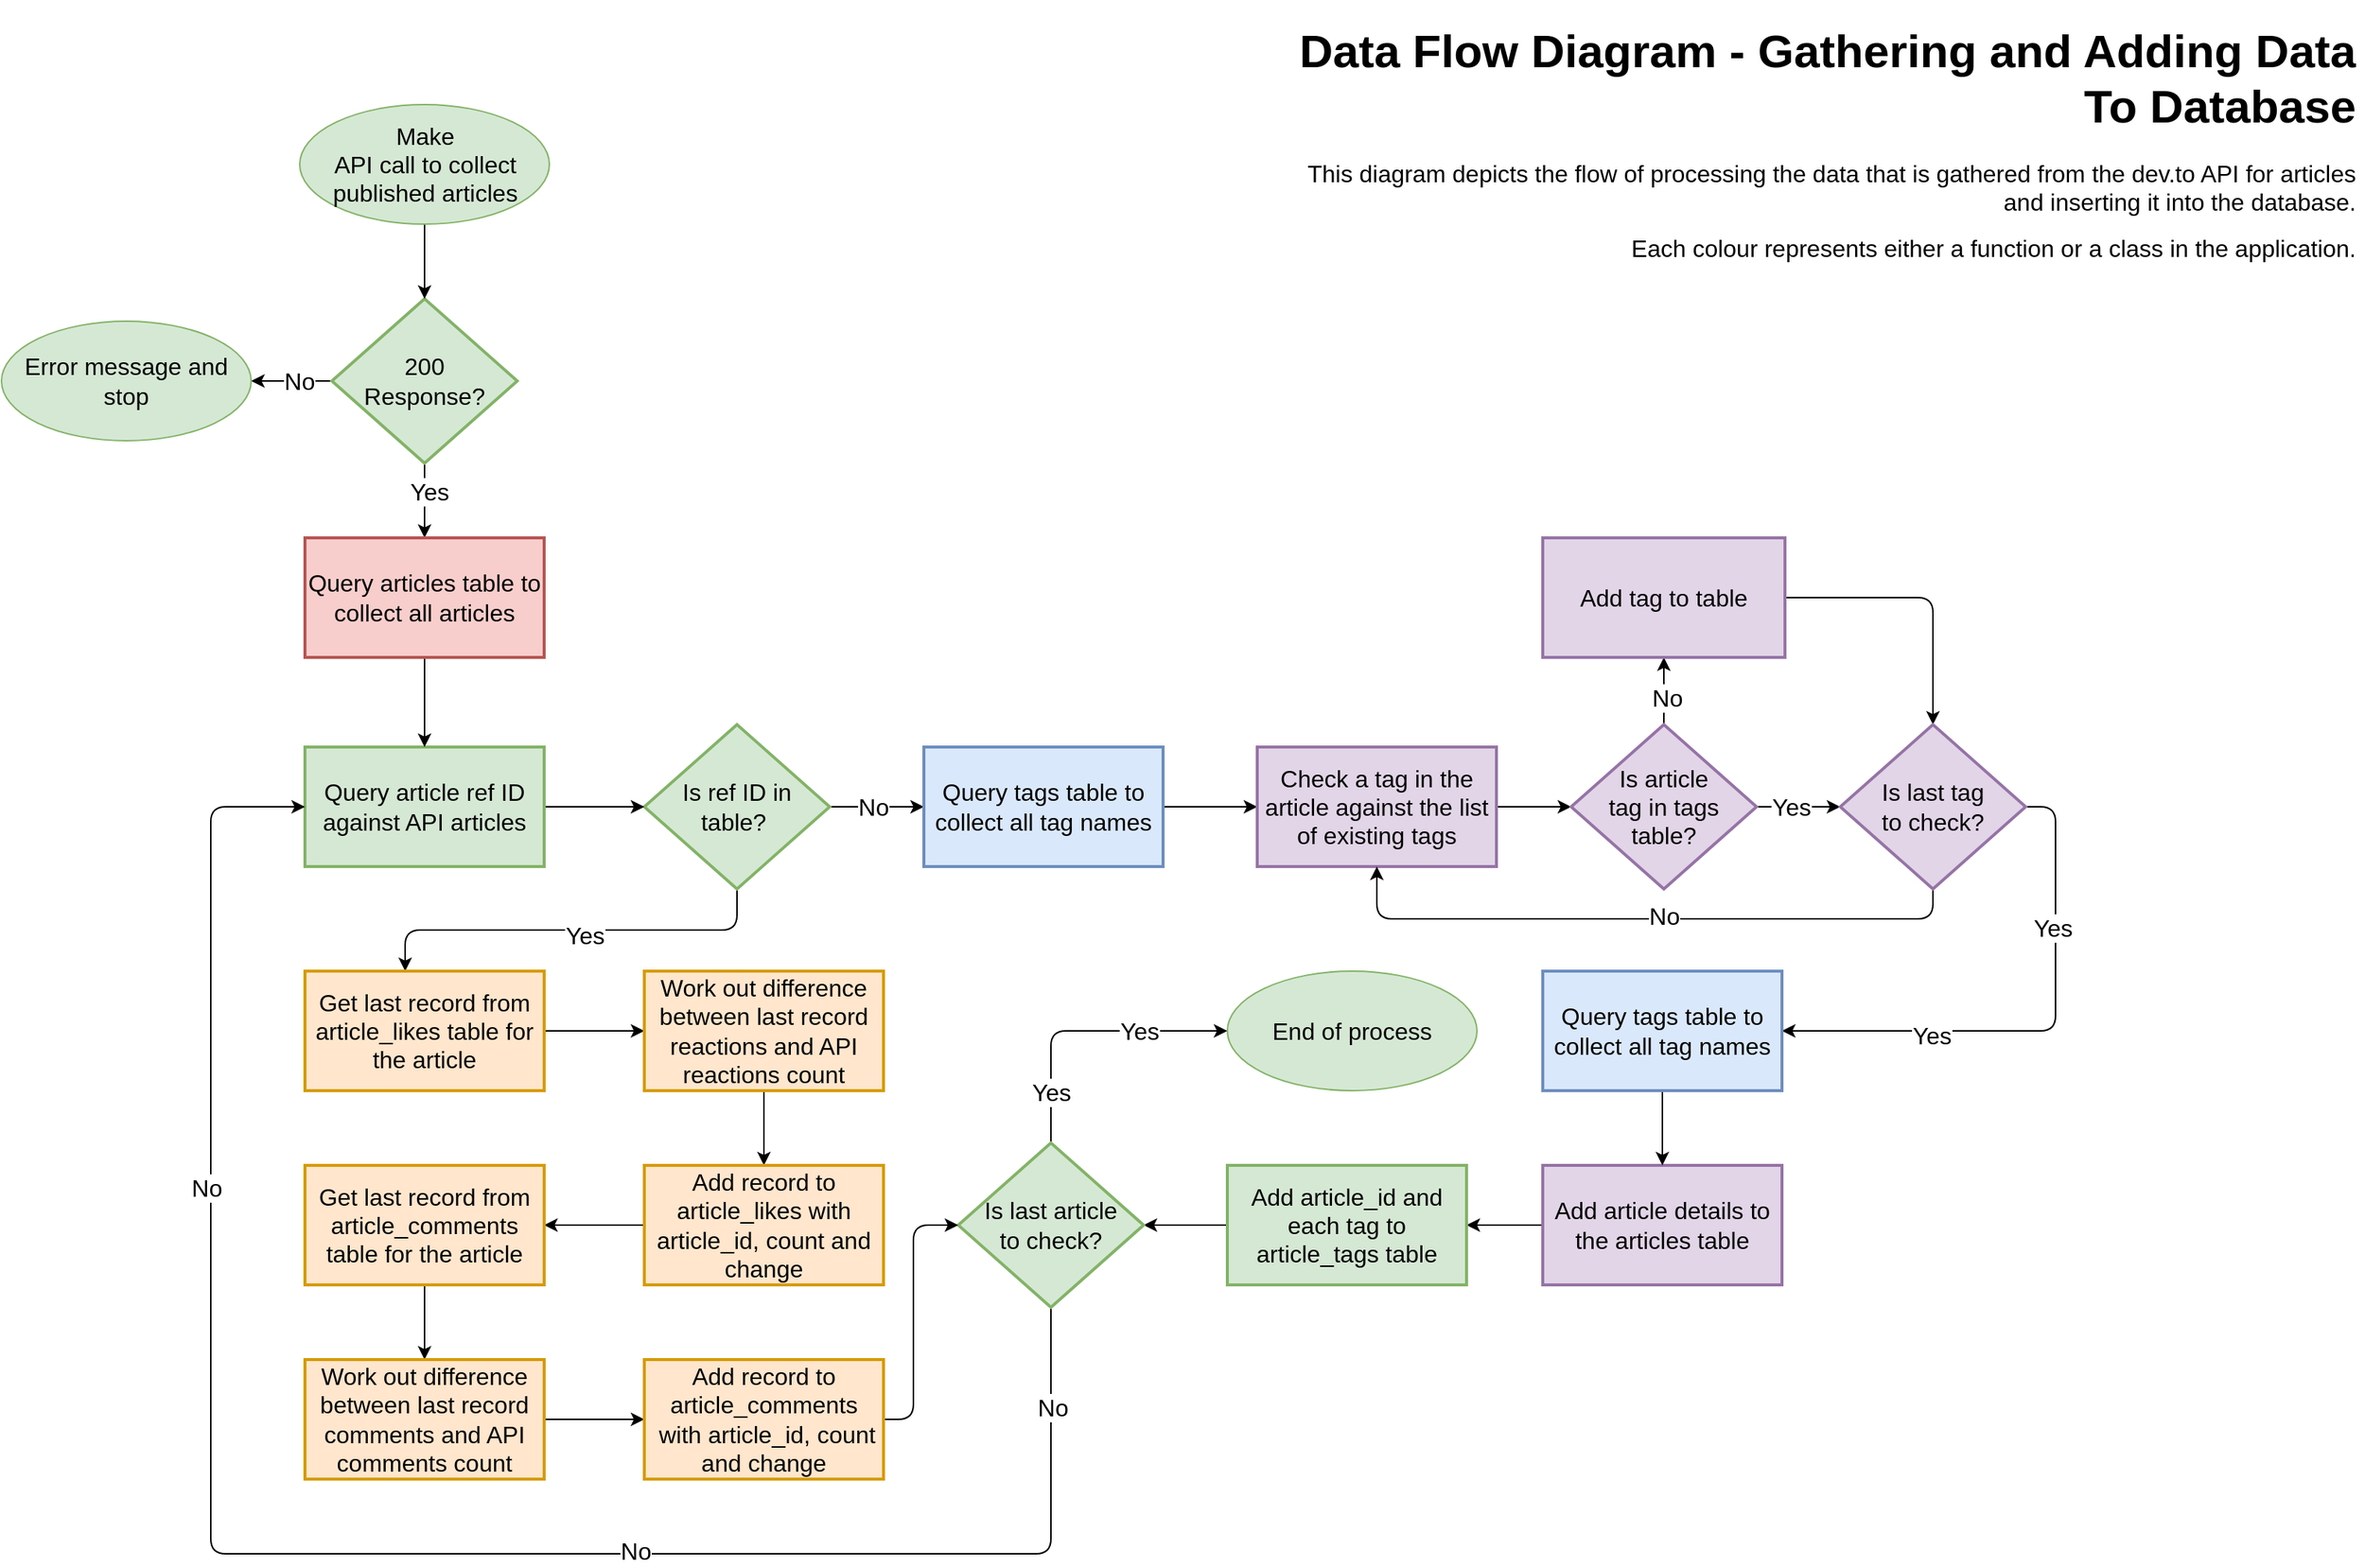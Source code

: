 <mxfile>
    <diagram name="Page-1" id="tyPmelYILmHCZgquHCRe">
        <mxGraphModel dx="3008" dy="1088" grid="1" gridSize="10" guides="1" tooltips="1" connect="1" arrows="1" fold="1" page="1" pageScale="1" pageWidth="1654" pageHeight="1169" math="0" shadow="0">
            <root>
                <mxCell id="0"/>
                <mxCell id="1" parent="0"/>
                <mxCell id="qKAgkgesWeWLvzqZyhlg-28" value="" style="edgeStyle=orthogonalEdgeStyle;rounded=0;orthogonalLoop=1;jettySize=auto;html=1;fontSize=16;" parent="1" source="qKAgkgesWeWLvzqZyhlg-4" target="qKAgkgesWeWLvzqZyhlg-23" edge="1">
                    <mxGeometry relative="1" as="geometry"/>
                </mxCell>
                <mxCell id="qKAgkgesWeWLvzqZyhlg-29" value="Yes" style="edgeLabel;html=1;align=center;verticalAlign=middle;resizable=0;points=[];fontSize=16;rounded=0;" parent="qKAgkgesWeWLvzqZyhlg-28" vertex="1" connectable="0">
                    <mxGeometry x="-0.08" y="3" relative="1" as="geometry">
                        <mxPoint y="-4" as="offset"/>
                    </mxGeometry>
                </mxCell>
                <mxCell id="qKAgkgesWeWLvzqZyhlg-117" value="" style="edgeStyle=orthogonalEdgeStyle;orthogonalLoop=1;jettySize=auto;html=1;fontSize=16;" parent="1" source="qKAgkgesWeWLvzqZyhlg-4" target="qKAgkgesWeWLvzqZyhlg-115" edge="1">
                    <mxGeometry relative="1" as="geometry"/>
                </mxCell>
                <mxCell id="qKAgkgesWeWLvzqZyhlg-118" value="No" style="edgeLabel;html=1;align=center;verticalAlign=middle;resizable=0;points=[];fontSize=16;" parent="qKAgkgesWeWLvzqZyhlg-117" vertex="1" connectable="0">
                    <mxGeometry x="0.037" relative="1" as="geometry">
                        <mxPoint x="6" as="offset"/>
                    </mxGeometry>
                </mxCell>
                <mxCell id="qKAgkgesWeWLvzqZyhlg-4" value="200 &lt;br&gt;Response?" style="rhombus;whiteSpace=wrap;html=1;strokeColor=#82b366;strokeWidth=2;fontSize=16;rounded=0;fillColor=#d5e8d4;" parent="1" vertex="1">
                    <mxGeometry x="261" y="230" width="124" height="110" as="geometry"/>
                </mxCell>
                <mxCell id="qKAgkgesWeWLvzqZyhlg-37" value="" style="edgeStyle=orthogonalEdgeStyle;orthogonalLoop=1;jettySize=auto;html=1;fontSize=16;" parent="1" source="qKAgkgesWeWLvzqZyhlg-13" target="qKAgkgesWeWLvzqZyhlg-36" edge="1">
                    <mxGeometry relative="1" as="geometry"/>
                </mxCell>
                <mxCell id="qKAgkgesWeWLvzqZyhlg-38" value="No" style="edgeLabel;html=1;align=center;verticalAlign=middle;resizable=0;points=[];fontSize=16;" parent="qKAgkgesWeWLvzqZyhlg-37" vertex="1" connectable="0">
                    <mxGeometry x="-0.175" relative="1" as="geometry">
                        <mxPoint x="3" as="offset"/>
                    </mxGeometry>
                </mxCell>
                <mxCell id="qKAgkgesWeWLvzqZyhlg-86" style="edgeStyle=orthogonalEdgeStyle;orthogonalLoop=1;jettySize=auto;html=1;exitX=0.5;exitY=1;exitDx=0;exitDy=0;entryX=0.419;entryY=0;entryDx=0;entryDy=0;entryPerimeter=0;fontSize=16;" parent="1" source="qKAgkgesWeWLvzqZyhlg-13" target="qKAgkgesWeWLvzqZyhlg-85" edge="1">
                    <mxGeometry relative="1" as="geometry"/>
                </mxCell>
                <mxCell id="qKAgkgesWeWLvzqZyhlg-126" value="Yes" style="edgeLabel;html=1;align=center;verticalAlign=middle;resizable=0;points=[];fontSize=16;" parent="qKAgkgesWeWLvzqZyhlg-86" vertex="1" connectable="0">
                    <mxGeometry x="-0.274" relative="1" as="geometry">
                        <mxPoint x="-29" y="3" as="offset"/>
                    </mxGeometry>
                </mxCell>
                <mxCell id="qKAgkgesWeWLvzqZyhlg-13" value="Is ref ID in table?&amp;nbsp;" style="rhombus;whiteSpace=wrap;html=1;strokeColor=#82b366;strokeWidth=2;fontSize=16;rounded=0;fillColor=#d5e8d4;" parent="1" vertex="1">
                    <mxGeometry x="470" y="515" width="124" height="110" as="geometry"/>
                </mxCell>
                <mxCell id="qKAgkgesWeWLvzqZyhlg-31" value="" style="edgeStyle=orthogonalEdgeStyle;rounded=0;orthogonalLoop=1;jettySize=auto;html=1;fontSize=16;" parent="1" source="qKAgkgesWeWLvzqZyhlg-22" target="qKAgkgesWeWLvzqZyhlg-13" edge="1">
                    <mxGeometry relative="1" as="geometry"/>
                </mxCell>
                <mxCell id="qKAgkgesWeWLvzqZyhlg-22" value="Query article ref ID against API articles" style="rounded=0;whiteSpace=wrap;html=1;strokeColor=#82b366;strokeWidth=2;fontSize=16;fillColor=#d5e8d4;" parent="1" vertex="1">
                    <mxGeometry x="243" y="530" width="160" height="80" as="geometry"/>
                </mxCell>
                <mxCell id="qKAgkgesWeWLvzqZyhlg-30" value="" style="edgeStyle=orthogonalEdgeStyle;rounded=0;orthogonalLoop=1;jettySize=auto;html=1;fontSize=16;" parent="1" source="qKAgkgesWeWLvzqZyhlg-23" target="qKAgkgesWeWLvzqZyhlg-22" edge="1">
                    <mxGeometry relative="1" as="geometry"/>
                </mxCell>
                <mxCell id="qKAgkgesWeWLvzqZyhlg-23" value="Query articles table to collect all articles" style="rounded=0;whiteSpace=wrap;html=1;strokeColor=#b85450;strokeWidth=2;fontSize=16;fillColor=#f8cecc;" parent="1" vertex="1">
                    <mxGeometry x="243" y="390" width="160" height="80" as="geometry"/>
                </mxCell>
                <mxCell id="qKAgkgesWeWLvzqZyhlg-40" value="" style="edgeStyle=orthogonalEdgeStyle;orthogonalLoop=1;jettySize=auto;html=1;fontSize=16;" parent="1" source="qKAgkgesWeWLvzqZyhlg-36" target="qKAgkgesWeWLvzqZyhlg-39" edge="1">
                    <mxGeometry relative="1" as="geometry"/>
                </mxCell>
                <mxCell id="qKAgkgesWeWLvzqZyhlg-36" value="Query tags table to collect all tag names" style="rounded=0;whiteSpace=wrap;html=1;strokeColor=#6c8ebf;strokeWidth=2;fontSize=16;fillColor=#dae8fc;" parent="1" vertex="1">
                    <mxGeometry x="657" y="530" width="160" height="80" as="geometry"/>
                </mxCell>
                <mxCell id="qKAgkgesWeWLvzqZyhlg-77" value="" style="edgeStyle=orthogonalEdgeStyle;orthogonalLoop=1;jettySize=auto;html=1;fontSize=16;" parent="1" source="qKAgkgesWeWLvzqZyhlg-39" target="qKAgkgesWeWLvzqZyhlg-41" edge="1">
                    <mxGeometry relative="1" as="geometry"/>
                </mxCell>
                <mxCell id="qKAgkgesWeWLvzqZyhlg-39" value="Check a tag in the article against the list of existing tags" style="rounded=0;whiteSpace=wrap;html=1;strokeColor=#9673a6;strokeWidth=2;fontSize=16;fillColor=#e1d5e7;" parent="1" vertex="1">
                    <mxGeometry x="880" y="530" width="160" height="80" as="geometry"/>
                </mxCell>
                <mxCell id="qKAgkgesWeWLvzqZyhlg-82" value="" style="edgeStyle=orthogonalEdgeStyle;orthogonalLoop=1;jettySize=auto;html=1;fontSize=16;" parent="1" source="qKAgkgesWeWLvzqZyhlg-41" target="qKAgkgesWeWLvzqZyhlg-48" edge="1">
                    <mxGeometry relative="1" as="geometry"/>
                </mxCell>
                <mxCell id="qKAgkgesWeWLvzqZyhlg-83" value="Yes" style="edgeLabel;html=1;align=center;verticalAlign=middle;resizable=0;points=[];fontSize=16;" parent="qKAgkgesWeWLvzqZyhlg-82" vertex="1" connectable="0">
                    <mxGeometry x="-0.321" relative="1" as="geometry">
                        <mxPoint x="4" as="offset"/>
                    </mxGeometry>
                </mxCell>
                <mxCell id="4" value="" style="edgeStyle=none;html=1;fontSize=16;" edge="1" parent="1" source="qKAgkgesWeWLvzqZyhlg-41" target="qKAgkgesWeWLvzqZyhlg-43">
                    <mxGeometry relative="1" as="geometry"/>
                </mxCell>
                <mxCell id="5" value="No" style="edgeLabel;html=1;align=center;verticalAlign=middle;resizable=0;points=[];fontSize=16;" vertex="1" connectable="0" parent="4">
                    <mxGeometry x="-0.239" y="-2" relative="1" as="geometry">
                        <mxPoint y="-1" as="offset"/>
                    </mxGeometry>
                </mxCell>
                <mxCell id="qKAgkgesWeWLvzqZyhlg-41" value="Is article &lt;br&gt;tag in tags &lt;br&gt;table?" style="rhombus;whiteSpace=wrap;html=1;strokeColor=#9673a6;strokeWidth=2;fontSize=16;rounded=0;fillColor=#e1d5e7;" parent="1" vertex="1">
                    <mxGeometry x="1090" y="515" width="124" height="110" as="geometry"/>
                </mxCell>
                <mxCell id="qKAgkgesWeWLvzqZyhlg-76" value="" style="edgeStyle=orthogonalEdgeStyle;orthogonalLoop=1;jettySize=auto;html=1;fontSize=16;" parent="1" source="qKAgkgesWeWLvzqZyhlg-43" target="qKAgkgesWeWLvzqZyhlg-48" edge="1">
                    <mxGeometry relative="1" as="geometry"/>
                </mxCell>
                <mxCell id="qKAgkgesWeWLvzqZyhlg-43" value="Add tag to table" style="rounded=0;whiteSpace=wrap;html=1;strokeColor=#9673a6;strokeWidth=2;fontSize=16;fillColor=#e1d5e7;" parent="1" vertex="1">
                    <mxGeometry x="1071" y="390" width="162" height="80" as="geometry"/>
                </mxCell>
                <mxCell id="qKAgkgesWeWLvzqZyhlg-78" style="edgeStyle=orthogonalEdgeStyle;orthogonalLoop=1;jettySize=auto;html=1;exitX=0.5;exitY=1;exitDx=0;exitDy=0;entryX=0.5;entryY=1;entryDx=0;entryDy=0;fontSize=16;" parent="1" source="qKAgkgesWeWLvzqZyhlg-48" target="qKAgkgesWeWLvzqZyhlg-39" edge="1">
                    <mxGeometry relative="1" as="geometry"/>
                </mxCell>
                <mxCell id="qKAgkgesWeWLvzqZyhlg-84" value="No" style="edgeLabel;html=1;align=center;verticalAlign=middle;resizable=0;points=[];fontSize=16;" parent="qKAgkgesWeWLvzqZyhlg-78" vertex="1" connectable="0">
                    <mxGeometry x="-0.166" y="-2" relative="1" as="geometry">
                        <mxPoint x="-22" as="offset"/>
                    </mxGeometry>
                </mxCell>
                <mxCell id="qKAgkgesWeWLvzqZyhlg-127" style="edgeStyle=orthogonalEdgeStyle;orthogonalLoop=1;jettySize=auto;html=1;exitX=1;exitY=0.5;exitDx=0;exitDy=0;entryX=1;entryY=0.5;entryDx=0;entryDy=0;fontSize=16;" parent="1" source="qKAgkgesWeWLvzqZyhlg-48" target="qKAgkgesWeWLvzqZyhlg-65" edge="1">
                    <mxGeometry relative="1" as="geometry"/>
                </mxCell>
                <mxCell id="qKAgkgesWeWLvzqZyhlg-128" value="Yes" style="edgeLabel;html=1;align=center;verticalAlign=middle;resizable=0;points=[];fontSize=16;" parent="qKAgkgesWeWLvzqZyhlg-127" vertex="1" connectable="0">
                    <mxGeometry x="-0.39" y="-2" relative="1" as="geometry">
                        <mxPoint y="-7" as="offset"/>
                    </mxGeometry>
                </mxCell>
                <mxCell id="qKAgkgesWeWLvzqZyhlg-129" value="Yes" style="edgeLabel;html=1;align=center;verticalAlign=middle;resizable=0;points=[];fontSize=16;" parent="qKAgkgesWeWLvzqZyhlg-127" vertex="1" connectable="0">
                    <mxGeometry x="0.436" y="3" relative="1" as="geometry">
                        <mxPoint as="offset"/>
                    </mxGeometry>
                </mxCell>
                <mxCell id="qKAgkgesWeWLvzqZyhlg-48" value="Is last tag&lt;br&gt;to check?" style="rhombus;whiteSpace=wrap;html=1;strokeColor=#9673a6;strokeWidth=2;fontSize=16;rounded=0;fillColor=#e1d5e7;" parent="1" vertex="1">
                    <mxGeometry x="1270" y="515" width="124" height="110" as="geometry"/>
                </mxCell>
                <mxCell id="qKAgkgesWeWLvzqZyhlg-131" value="" style="edgeStyle=orthogonalEdgeStyle;orthogonalLoop=1;jettySize=auto;html=1;fontSize=16;" parent="1" source="qKAgkgesWeWLvzqZyhlg-57" target="qKAgkgesWeWLvzqZyhlg-67" edge="1">
                    <mxGeometry relative="1" as="geometry"/>
                </mxCell>
                <mxCell id="qKAgkgesWeWLvzqZyhlg-57" value="Add article details to the articles table" style="rounded=0;whiteSpace=wrap;html=1;strokeColor=#9673a6;strokeWidth=2;fontSize=16;fillColor=#e1d5e7;" parent="1" vertex="1">
                    <mxGeometry x="1071" y="810" width="160" height="80" as="geometry"/>
                </mxCell>
                <mxCell id="qKAgkgesWeWLvzqZyhlg-130" value="" style="edgeStyle=orthogonalEdgeStyle;orthogonalLoop=1;jettySize=auto;html=1;fontSize=16;" parent="1" source="qKAgkgesWeWLvzqZyhlg-65" target="qKAgkgesWeWLvzqZyhlg-57" edge="1">
                    <mxGeometry relative="1" as="geometry"/>
                </mxCell>
                <mxCell id="qKAgkgesWeWLvzqZyhlg-65" value="Query tags table to collect all tag names" style="rounded=0;whiteSpace=wrap;html=1;strokeColor=#6c8ebf;strokeWidth=2;fontSize=16;fillColor=#dae8fc;" parent="1" vertex="1">
                    <mxGeometry x="1071" y="680" width="160" height="80" as="geometry"/>
                </mxCell>
                <mxCell id="qKAgkgesWeWLvzqZyhlg-105" style="edgeStyle=orthogonalEdgeStyle;orthogonalLoop=1;jettySize=auto;html=1;fontSize=16;" parent="1" source="qKAgkgesWeWLvzqZyhlg-67" target="qKAgkgesWeWLvzqZyhlg-69" edge="1">
                    <mxGeometry relative="1" as="geometry"/>
                </mxCell>
                <mxCell id="qKAgkgesWeWLvzqZyhlg-67" value="Add article_id and each tag to article_tags table" style="rounded=0;whiteSpace=wrap;html=1;strokeColor=#82b366;strokeWidth=2;fontSize=16;fillColor=#d5e8d4;" parent="1" vertex="1">
                    <mxGeometry x="860" y="810" width="160" height="80" as="geometry"/>
                </mxCell>
                <mxCell id="qKAgkgesWeWLvzqZyhlg-106" style="edgeStyle=orthogonalEdgeStyle;orthogonalLoop=1;jettySize=auto;html=1;exitX=0.5;exitY=1;exitDx=0;exitDy=0;entryX=0;entryY=0.5;entryDx=0;entryDy=0;fontSize=16;" parent="1" source="qKAgkgesWeWLvzqZyhlg-69" target="qKAgkgesWeWLvzqZyhlg-22" edge="1">
                    <mxGeometry relative="1" as="geometry">
                        <Array as="points">
                            <mxPoint x="742" y="1070"/>
                            <mxPoint x="180" y="1070"/>
                            <mxPoint x="180" y="570"/>
                        </Array>
                    </mxGeometry>
                </mxCell>
                <mxCell id="qKAgkgesWeWLvzqZyhlg-107" value="No" style="edgeLabel;html=1;align=center;verticalAlign=middle;resizable=0;points=[];fontSize=16;" parent="qKAgkgesWeWLvzqZyhlg-106" vertex="1" connectable="0">
                    <mxGeometry x="-0.91" y="1" relative="1" as="geometry">
                        <mxPoint y="9" as="offset"/>
                    </mxGeometry>
                </mxCell>
                <mxCell id="qKAgkgesWeWLvzqZyhlg-108" value="No" style="edgeLabel;html=1;align=center;verticalAlign=middle;resizable=0;points=[];fontSize=16;" parent="qKAgkgesWeWLvzqZyhlg-106" vertex="1" connectable="0">
                    <mxGeometry x="-0.313" y="-2" relative="1" as="geometry">
                        <mxPoint as="offset"/>
                    </mxGeometry>
                </mxCell>
                <mxCell id="qKAgkgesWeWLvzqZyhlg-109" value="No" style="edgeLabel;html=1;align=center;verticalAlign=middle;resizable=0;points=[];fontSize=16;" parent="qKAgkgesWeWLvzqZyhlg-106" vertex="1" connectable="0">
                    <mxGeometry x="0.507" y="3" relative="1" as="geometry">
                        <mxPoint as="offset"/>
                    </mxGeometry>
                </mxCell>
                <mxCell id="qKAgkgesWeWLvzqZyhlg-123" style="edgeStyle=orthogonalEdgeStyle;orthogonalLoop=1;jettySize=auto;html=1;exitX=0.5;exitY=0;exitDx=0;exitDy=0;entryX=0;entryY=0.5;entryDx=0;entryDy=0;fontSize=16;" parent="1" source="qKAgkgesWeWLvzqZyhlg-69" target="qKAgkgesWeWLvzqZyhlg-119" edge="1">
                    <mxGeometry relative="1" as="geometry"/>
                </mxCell>
                <mxCell id="qKAgkgesWeWLvzqZyhlg-124" value="Yes" style="edgeLabel;html=1;align=center;verticalAlign=middle;resizable=0;points=[];fontSize=16;" parent="qKAgkgesWeWLvzqZyhlg-123" vertex="1" connectable="0">
                    <mxGeometry x="-0.747" relative="1" as="geometry">
                        <mxPoint y="-10" as="offset"/>
                    </mxGeometry>
                </mxCell>
                <mxCell id="qKAgkgesWeWLvzqZyhlg-125" value="Yes" style="edgeLabel;html=1;align=center;verticalAlign=middle;resizable=0;points=[];fontSize=16;" parent="qKAgkgesWeWLvzqZyhlg-123" vertex="1" connectable="0">
                    <mxGeometry x="0.34" relative="1" as="geometry">
                        <mxPoint x="4" as="offset"/>
                    </mxGeometry>
                </mxCell>
                <mxCell id="qKAgkgesWeWLvzqZyhlg-69" value="Is last article&lt;br&gt;to check?" style="rhombus;whiteSpace=wrap;html=1;strokeColor=#82b366;strokeWidth=2;fontSize=16;rounded=0;fillColor=#d5e8d4;" parent="1" vertex="1">
                    <mxGeometry x="680" y="795" width="124" height="110" as="geometry"/>
                </mxCell>
                <mxCell id="qKAgkgesWeWLvzqZyhlg-97" value="" style="edgeStyle=orthogonalEdgeStyle;orthogonalLoop=1;jettySize=auto;html=1;fontSize=16;" parent="1" source="qKAgkgesWeWLvzqZyhlg-85" target="qKAgkgesWeWLvzqZyhlg-89" edge="1">
                    <mxGeometry relative="1" as="geometry"/>
                </mxCell>
                <mxCell id="qKAgkgesWeWLvzqZyhlg-85" value="Get last record from article_likes table for the article" style="rounded=0;whiteSpace=wrap;html=1;strokeColor=#d79b00;strokeWidth=2;fontSize=16;fillColor=#ffe6cc;" parent="1" vertex="1">
                    <mxGeometry x="243" y="680" width="160" height="80" as="geometry"/>
                </mxCell>
                <mxCell id="qKAgkgesWeWLvzqZyhlg-98" value="" style="edgeStyle=orthogonalEdgeStyle;orthogonalLoop=1;jettySize=auto;html=1;fontSize=16;" parent="1" source="qKAgkgesWeWLvzqZyhlg-89" target="qKAgkgesWeWLvzqZyhlg-91" edge="1">
                    <mxGeometry relative="1" as="geometry"/>
                </mxCell>
                <mxCell id="qKAgkgesWeWLvzqZyhlg-89" value="Work out difference between last record reactions and API reactions count" style="rounded=0;whiteSpace=wrap;html=1;strokeColor=#d79b00;strokeWidth=2;fontSize=16;fillColor=#ffe6cc;" parent="1" vertex="1">
                    <mxGeometry x="470" y="680" width="160" height="80" as="geometry"/>
                </mxCell>
                <mxCell id="qKAgkgesWeWLvzqZyhlg-99" value="" style="edgeStyle=orthogonalEdgeStyle;orthogonalLoop=1;jettySize=auto;html=1;fontSize=16;" parent="1" source="qKAgkgesWeWLvzqZyhlg-91" target="qKAgkgesWeWLvzqZyhlg-93" edge="1">
                    <mxGeometry relative="1" as="geometry"/>
                </mxCell>
                <mxCell id="qKAgkgesWeWLvzqZyhlg-91" value="Add record to article_likes with article_id, count and change" style="rounded=0;whiteSpace=wrap;html=1;strokeColor=#d79b00;strokeWidth=2;fontSize=16;fillColor=#ffe6cc;" parent="1" vertex="1">
                    <mxGeometry x="470" y="810" width="160" height="80" as="geometry"/>
                </mxCell>
                <mxCell id="qKAgkgesWeWLvzqZyhlg-102" value="" style="edgeStyle=orthogonalEdgeStyle;orthogonalLoop=1;jettySize=auto;html=1;fontSize=16;" parent="1" source="qKAgkgesWeWLvzqZyhlg-93" target="qKAgkgesWeWLvzqZyhlg-100" edge="1">
                    <mxGeometry relative="1" as="geometry"/>
                </mxCell>
                <mxCell id="qKAgkgesWeWLvzqZyhlg-93" value="Get last record from article_comments table for the article" style="rounded=0;whiteSpace=wrap;html=1;strokeColor=#d79b00;strokeWidth=2;fontSize=16;fillColor=#ffe6cc;" parent="1" vertex="1">
                    <mxGeometry x="243" y="810" width="160" height="80" as="geometry"/>
                </mxCell>
                <mxCell id="qKAgkgesWeWLvzqZyhlg-103" value="" style="edgeStyle=orthogonalEdgeStyle;orthogonalLoop=1;jettySize=auto;html=1;fontSize=16;" parent="1" source="qKAgkgesWeWLvzqZyhlg-100" target="qKAgkgesWeWLvzqZyhlg-101" edge="1">
                    <mxGeometry relative="1" as="geometry"/>
                </mxCell>
                <mxCell id="qKAgkgesWeWLvzqZyhlg-100" value="Work out difference between last record comments and API comments count" style="rounded=0;whiteSpace=wrap;html=1;strokeColor=#d79b00;strokeWidth=2;fontSize=16;fillColor=#ffe6cc;" parent="1" vertex="1">
                    <mxGeometry x="243" y="940" width="160" height="80" as="geometry"/>
                </mxCell>
                <mxCell id="qKAgkgesWeWLvzqZyhlg-104" style="edgeStyle=orthogonalEdgeStyle;orthogonalLoop=1;jettySize=auto;html=1;fontSize=16;exitX=1;exitY=0.5;exitDx=0;exitDy=0;entryX=0;entryY=0.5;entryDx=0;entryDy=0;" parent="1" source="qKAgkgesWeWLvzqZyhlg-101" edge="1" target="qKAgkgesWeWLvzqZyhlg-69">
                    <mxGeometry relative="1" as="geometry">
                        <mxPoint x="740" y="790" as="targetPoint"/>
                        <Array as="points">
                            <mxPoint x="650" y="980"/>
                            <mxPoint x="650" y="850"/>
                        </Array>
                    </mxGeometry>
                </mxCell>
                <mxCell id="qKAgkgesWeWLvzqZyhlg-101" value="Add record to article_comments&lt;br&gt;&amp;nbsp;with article_id, count and change" style="rounded=0;whiteSpace=wrap;html=1;strokeColor=#d79b00;strokeWidth=2;fontSize=16;fillColor=#ffe6cc;" parent="1" vertex="1">
                    <mxGeometry x="470" y="940" width="160" height="80" as="geometry"/>
                </mxCell>
                <mxCell id="qKAgkgesWeWLvzqZyhlg-114" value="" style="edgeStyle=orthogonalEdgeStyle;orthogonalLoop=1;jettySize=auto;html=1;fontSize=16;" parent="1" source="qKAgkgesWeWLvzqZyhlg-111" target="qKAgkgesWeWLvzqZyhlg-4" edge="1">
                    <mxGeometry relative="1" as="geometry"/>
                </mxCell>
                <mxCell id="qKAgkgesWeWLvzqZyhlg-111" value="Make &lt;br&gt;API call to collect published articles" style="ellipse;whiteSpace=wrap;html=1;fontSize=16;fillColor=#d5e8d4;strokeColor=#82b366;" parent="1" vertex="1">
                    <mxGeometry x="239.5" y="100" width="167" height="80" as="geometry"/>
                </mxCell>
                <mxCell id="qKAgkgesWeWLvzqZyhlg-115" value="Error message and stop" style="ellipse;whiteSpace=wrap;html=1;fontSize=16;fillColor=#d5e8d4;strokeColor=#82b366;" parent="1" vertex="1">
                    <mxGeometry x="40" y="245" width="167" height="80" as="geometry"/>
                </mxCell>
                <mxCell id="qKAgkgesWeWLvzqZyhlg-119" value="End of process" style="ellipse;whiteSpace=wrap;html=1;fontSize=16;fillColor=#d5e8d4;strokeColor=#82b366;" parent="1" vertex="1">
                    <mxGeometry x="860" y="680" width="167" height="80" as="geometry"/>
                </mxCell>
                <mxCell id="3" value="&lt;h1&gt;&lt;font style=&quot;font-size: 31px;&quot;&gt;Data Flow Diagram - Gathering and Adding Data To Database&lt;/font&gt;&lt;/h1&gt;&lt;p&gt;&lt;font style=&quot;font-size: 16px;&quot;&gt;This diagram depicts the flow of processing the data that is gathered from the dev.to API for articles and inserting it into the database.&lt;/font&gt;&lt;/p&gt;&lt;p&gt;&lt;font style=&quot;font-size: 16px;&quot;&gt;Each colour represents either a function or a class in the application.&lt;/font&gt;&lt;/p&gt;" style="text;html=1;strokeColor=none;fillColor=none;spacing=5;spacingTop=-20;whiteSpace=wrap;overflow=hidden;rounded=0;align=right;" vertex="1" parent="1">
                    <mxGeometry x="890" y="40" width="730" height="210" as="geometry"/>
                </mxCell>
            </root>
        </mxGraphModel>
    </diagram>
</mxfile>